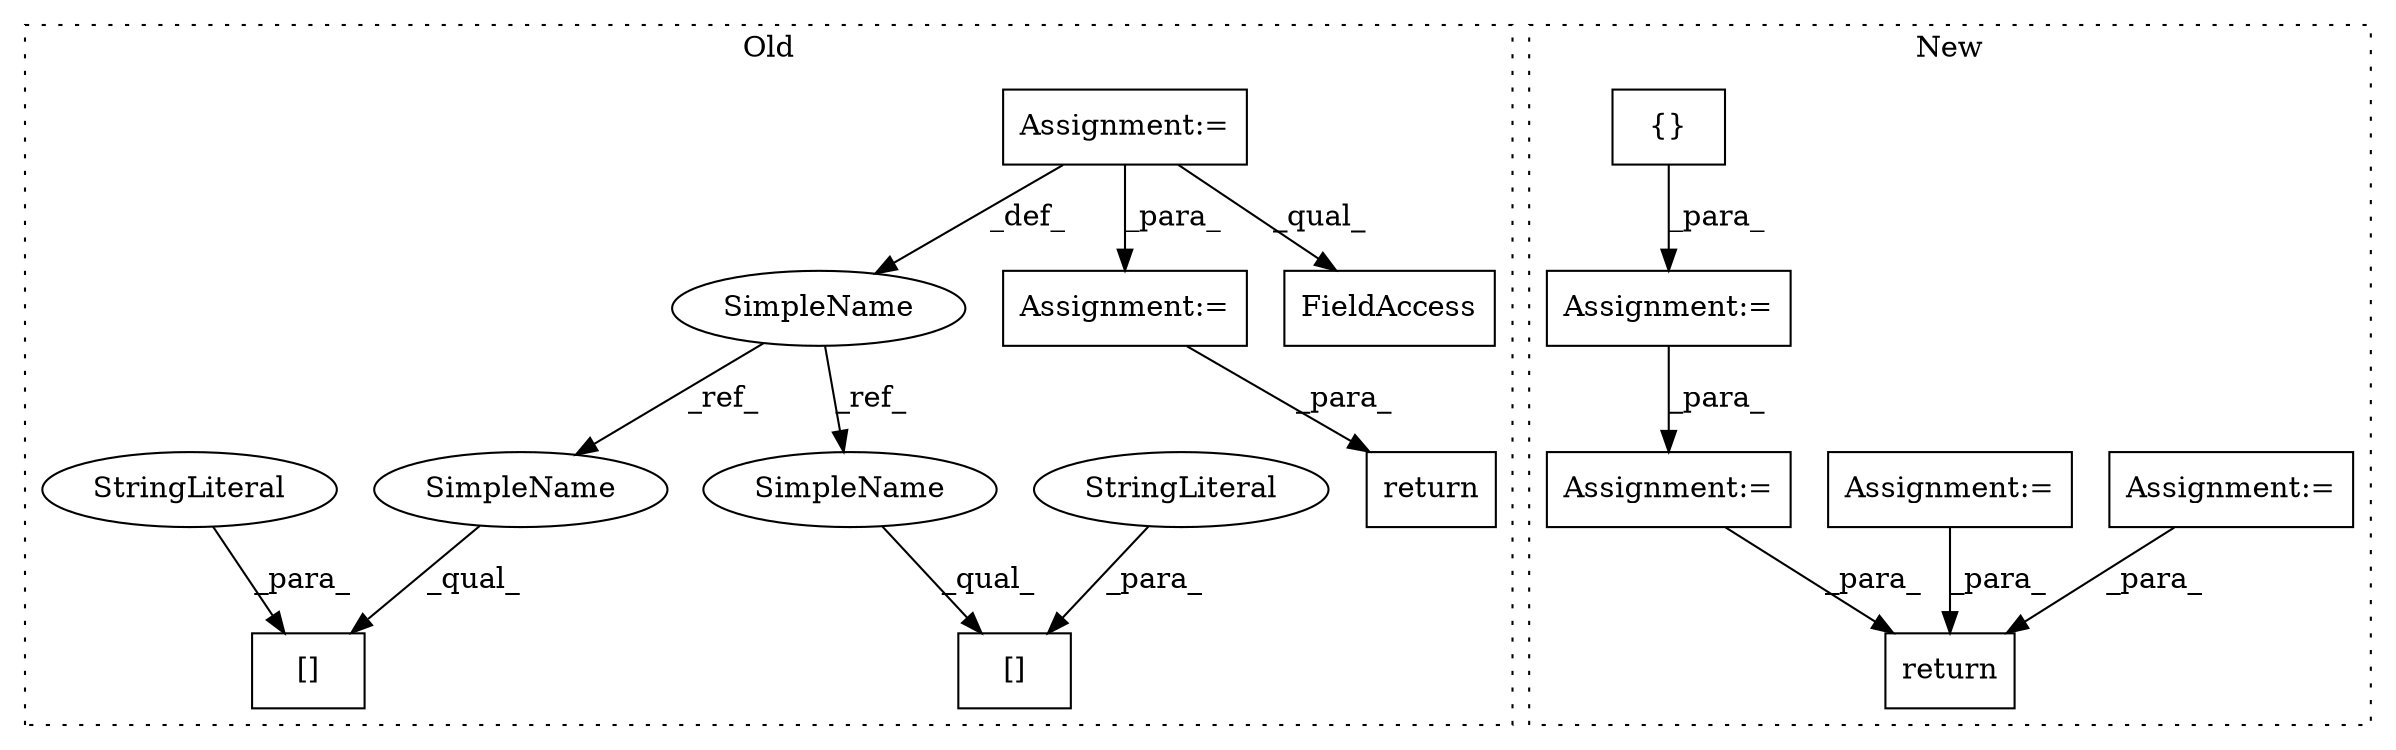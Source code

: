 digraph G {
subgraph cluster0 {
1 [label="[]" a="2" s="3521,3537" l="11,1" shape="box"];
3 [label="Assignment:=" a="7" s="3380" l="1" shape="box"];
4 [label="return" a="41" s="3841" l="12" shape="box"];
6 [label="Assignment:=" a="7" s="3731" l="1" shape="box"];
7 [label="[]" a="2" s="3471,3489" l="11,1" shape="box"];
9 [label="SimpleName" a="42" s="3370" l="10" shape="ellipse"];
12 [label="StringLiteral" a="45" s="3482" l="7" shape="ellipse"];
13 [label="StringLiteral" a="45" s="3532" l="5" shape="ellipse"];
14 [label="FieldAccess" a="22" s="3668" l="18" shape="box"];
16 [label="SimpleName" a="42" s="3521" l="10" shape="ellipse"];
17 [label="SimpleName" a="42" s="3471" l="10" shape="ellipse"];
label = "Old";
style="dotted";
}
subgraph cluster1 {
2 [label="return" a="41" s="6602" l="12" shape="box"];
5 [label="Assignment:=" a="7" s="6574" l="1" shape="box"];
8 [label="Assignment:=" a="7" s="5768" l="1" shape="box"];
10 [label="Assignment:=" a="7" s="6052" l="1" shape="box"];
11 [label="Assignment:=" a="7" s="6530" l="1" shape="box"];
15 [label="{}" a="4" s="5778" l="2" shape="box"];
label = "New";
style="dotted";
}
3 -> 14 [label="_qual_"];
3 -> 6 [label="_para_"];
3 -> 9 [label="_def_"];
5 -> 2 [label="_para_"];
6 -> 4 [label="_para_"];
8 -> 5 [label="_para_"];
9 -> 16 [label="_ref_"];
9 -> 17 [label="_ref_"];
10 -> 2 [label="_para_"];
11 -> 2 [label="_para_"];
12 -> 7 [label="_para_"];
13 -> 1 [label="_para_"];
15 -> 8 [label="_para_"];
16 -> 1 [label="_qual_"];
17 -> 7 [label="_qual_"];
}